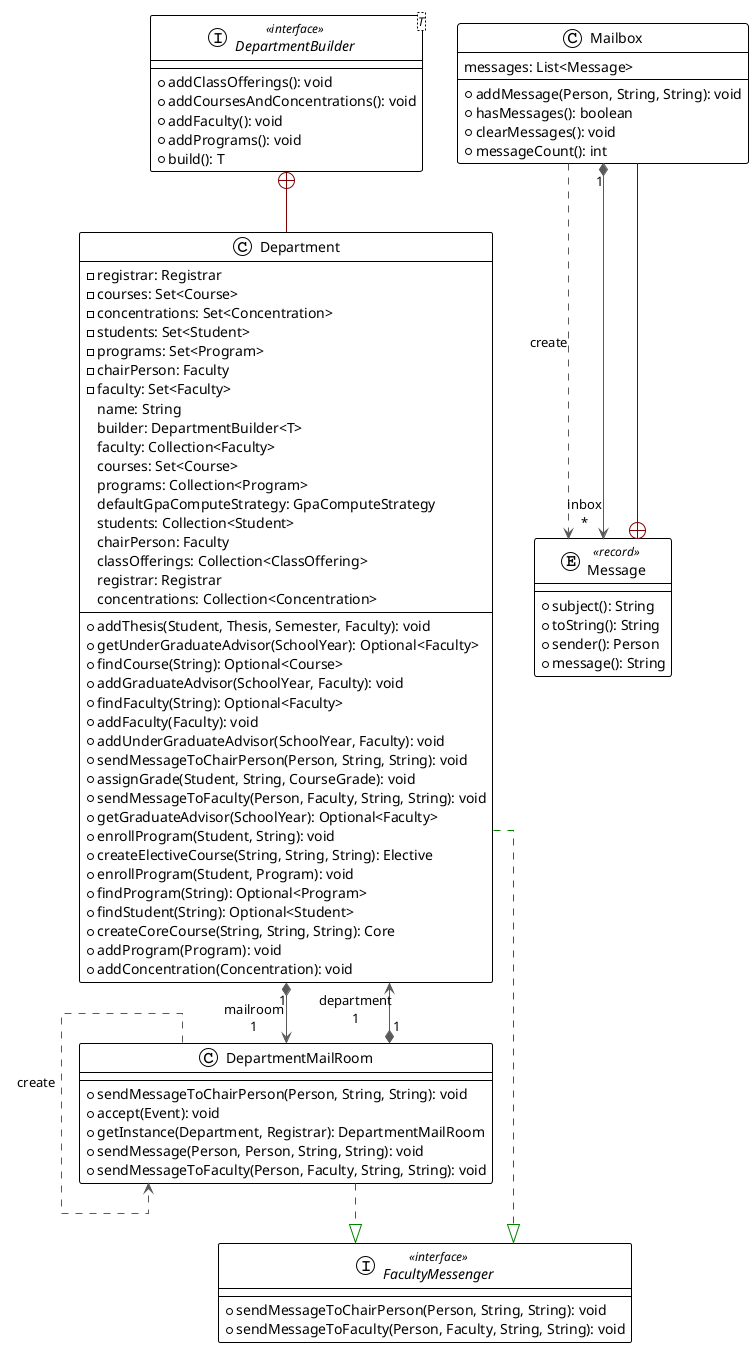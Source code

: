 @startuml

!theme plain
top to bottom direction
skinparam linetype ortho

class Department {
  - registrar: Registrar
  - courses: Set<Course>
  - concentrations: Set<Concentration>
  - students: Set<Student>
  - programs: Set<Program>
  - chairPerson: Faculty
  - faculty: Set<Faculty>
  + addThesis(Student, Thesis, Semester, Faculty): void
  + getUnderGraduateAdvisor(SchoolYear): Optional<Faculty>
  + findCourse(String): Optional<Course>
  + addGraduateAdvisor(SchoolYear, Faculty): void
  + findFaculty(String): Optional<Faculty>
  + addFaculty(Faculty): void
  + addUnderGraduateAdvisor(SchoolYear, Faculty): void
  + sendMessageToChairPerson(Person, String, String): void
  + assignGrade(Student, String, CourseGrade): void
  + sendMessageToFaculty(Person, Faculty, String, String): void
  + getGraduateAdvisor(SchoolYear): Optional<Faculty>
  + enrollProgram(Student, String): void
  + createElectiveCourse(String, String, String): Elective
  + enrollProgram(Student, Program): void
  + findProgram(String): Optional<Program>
  + findStudent(String): Optional<Student>
  + createCoreCourse(String, String, String): Core
  + addProgram(Program): void
  + addConcentration(Concentration): void
   name: String
   builder: DepartmentBuilder<T>
   faculty: Collection<Faculty>
   courses: Set<Course>
   programs: Collection<Program>
   defaultGpaComputeStrategy: GpaComputeStrategy
   students: Collection<Student>
   chairPerson: Faculty
   classOfferings: Collection<ClassOffering>
   registrar: Registrar
   concentrations: Collection<Concentration>
}
interface DepartmentBuilder<T> << interface >> {
  + addClassOfferings(): void
  + addCoursesAndConcentrations(): void
  + addFaculty(): void
  + addPrograms(): void
  + build(): T
}
class DepartmentMailRoom {
  + sendMessageToChairPerson(Person, String, String): void
  + accept(Event): void
  + getInstance(Department, Registrar): DepartmentMailRoom
  + sendMessage(Person, Person, String, String): void
  + sendMessageToFaculty(Person, Faculty, String, String): void
}
interface FacultyMessenger << interface >> {
  + sendMessageToChairPerson(Person, String, String): void
  + sendMessageToFaculty(Person, Faculty, String, String): void
}
class Mailbox {
  + addMessage(Person, String, String): void
  + hasMessages(): boolean
  + clearMessages(): void
  + messageCount(): int
   messages: List<Message>
}
entity Message << record >> {
  + subject(): String
  + toString(): String
  + sender(): Person
  + message(): String
}

Department         "1" *-[#595959,plain]-> "mailroom\n1" DepartmentMailRoom 
Department          -[#008200,dashed]-^  FacultyMessenger   
DepartmentBuilder   +-[#820000,plain]-  Department         
DepartmentMailRoom "1" *-[#595959,plain]-> "department\n1" Department         
DepartmentMailRoom  -[#595959,dashed]->  DepartmentMailRoom : "«create»"
DepartmentMailRoom  -[#008200,dashed]-^  FacultyMessenger   
Mailbox             -[#595959,dashed]->  Message            : "«create»"
Mailbox            "1" *-[#595959,plain]-> "inbox\n*" Message            
Message             +-[#820000,plain]-  Mailbox            
@enduml
